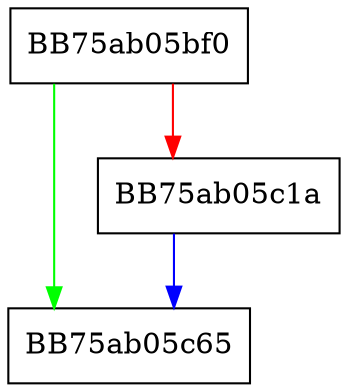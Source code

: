 digraph LuaStandaloneDbReceiverDynamic {
  node [shape="box"];
  graph [splines=ortho];
  BB75ab05bf0 -> BB75ab05c65 [color="green"];
  BB75ab05bf0 -> BB75ab05c1a [color="red"];
  BB75ab05c1a -> BB75ab05c65 [color="blue"];
}